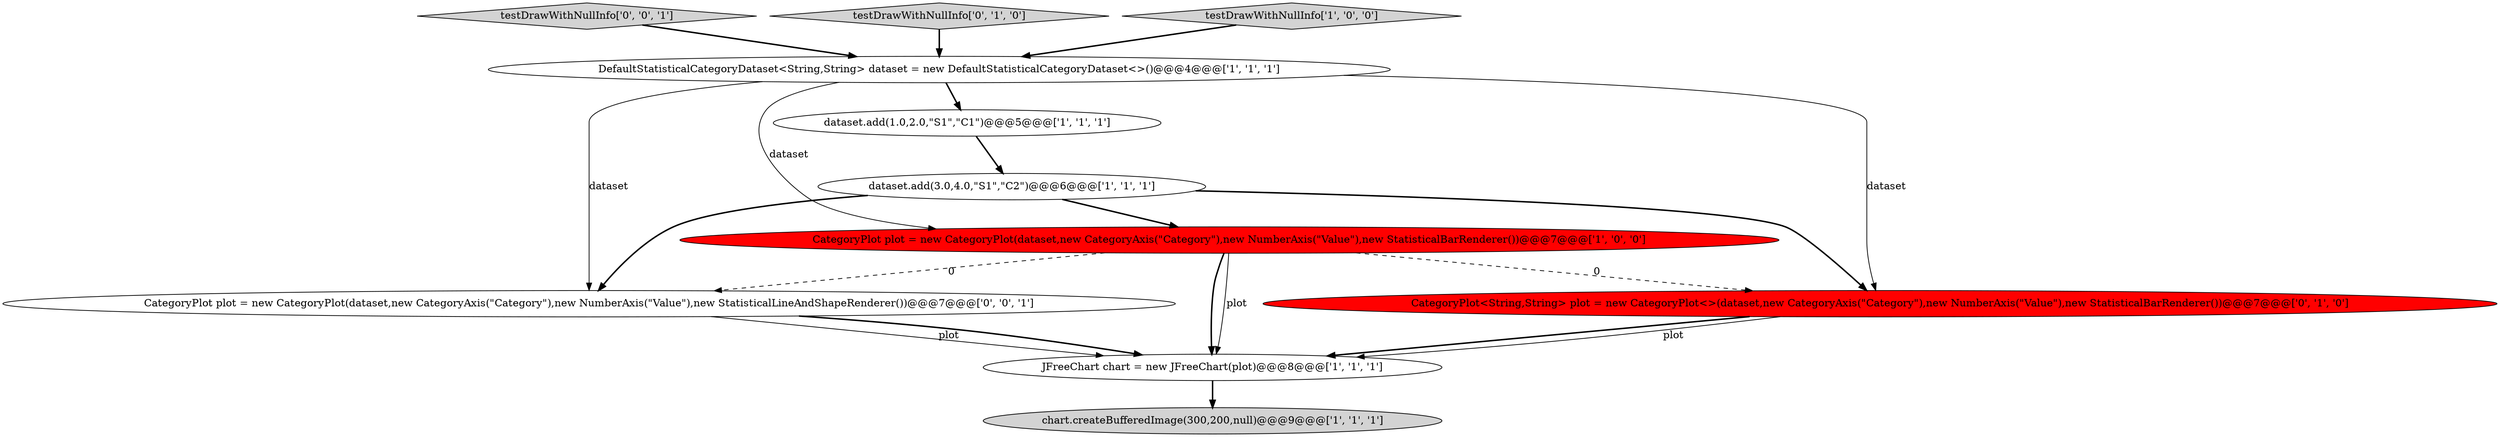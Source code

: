 digraph {
5 [style = filled, label = "CategoryPlot plot = new CategoryPlot(dataset,new CategoryAxis(\"Category\"),new NumberAxis(\"Value\"),new StatisticalBarRenderer())@@@7@@@['1', '0', '0']", fillcolor = red, shape = ellipse image = "AAA1AAABBB1BBB"];
9 [style = filled, label = "CategoryPlot plot = new CategoryPlot(dataset,new CategoryAxis(\"Category\"),new NumberAxis(\"Value\"),new StatisticalLineAndShapeRenderer())@@@7@@@['0', '0', '1']", fillcolor = white, shape = ellipse image = "AAA0AAABBB3BBB"];
1 [style = filled, label = "DefaultStatisticalCategoryDataset<String,String> dataset = new DefaultStatisticalCategoryDataset<>()@@@4@@@['1', '1', '1']", fillcolor = white, shape = ellipse image = "AAA0AAABBB1BBB"];
10 [style = filled, label = "testDrawWithNullInfo['0', '0', '1']", fillcolor = lightgray, shape = diamond image = "AAA0AAABBB3BBB"];
2 [style = filled, label = "chart.createBufferedImage(300,200,null)@@@9@@@['1', '1', '1']", fillcolor = lightgray, shape = ellipse image = "AAA0AAABBB1BBB"];
6 [style = filled, label = "JFreeChart chart = new JFreeChart(plot)@@@8@@@['1', '1', '1']", fillcolor = white, shape = ellipse image = "AAA0AAABBB1BBB"];
8 [style = filled, label = "CategoryPlot<String,String> plot = new CategoryPlot<>(dataset,new CategoryAxis(\"Category\"),new NumberAxis(\"Value\"),new StatisticalBarRenderer())@@@7@@@['0', '1', '0']", fillcolor = red, shape = ellipse image = "AAA1AAABBB2BBB"];
7 [style = filled, label = "testDrawWithNullInfo['0', '1', '0']", fillcolor = lightgray, shape = diamond image = "AAA0AAABBB2BBB"];
0 [style = filled, label = "dataset.add(3.0,4.0,\"S1\",\"C2\")@@@6@@@['1', '1', '1']", fillcolor = white, shape = ellipse image = "AAA0AAABBB1BBB"];
4 [style = filled, label = "dataset.add(1.0,2.0,\"S1\",\"C1\")@@@5@@@['1', '1', '1']", fillcolor = white, shape = ellipse image = "AAA0AAABBB1BBB"];
3 [style = filled, label = "testDrawWithNullInfo['1', '0', '0']", fillcolor = lightgray, shape = diamond image = "AAA0AAABBB1BBB"];
5->8 [style = dashed, label="0"];
9->6 [style = solid, label="plot"];
5->9 [style = dashed, label="0"];
1->4 [style = bold, label=""];
0->9 [style = bold, label=""];
8->6 [style = bold, label=""];
9->6 [style = bold, label=""];
7->1 [style = bold, label=""];
1->8 [style = solid, label="dataset"];
8->6 [style = solid, label="plot"];
5->6 [style = bold, label=""];
3->1 [style = bold, label=""];
10->1 [style = bold, label=""];
1->9 [style = solid, label="dataset"];
1->5 [style = solid, label="dataset"];
4->0 [style = bold, label=""];
0->5 [style = bold, label=""];
5->6 [style = solid, label="plot"];
6->2 [style = bold, label=""];
0->8 [style = bold, label=""];
}
